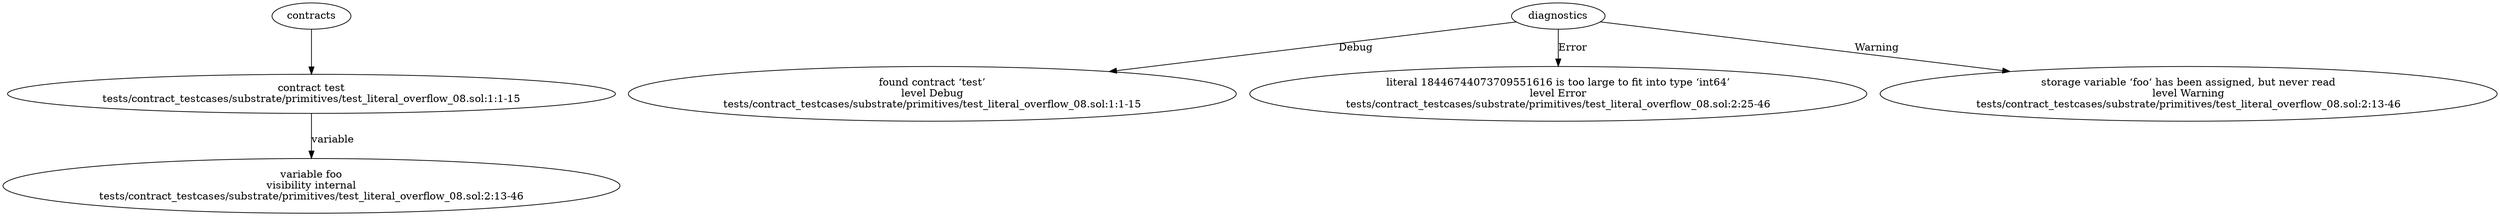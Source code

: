 strict digraph "tests/contract_testcases/substrate/primitives/test_literal_overflow_08.sol" {
	contract [label="contract test\ntests/contract_testcases/substrate/primitives/test_literal_overflow_08.sol:1:1-15"]
	var [label="variable foo\nvisibility internal\ntests/contract_testcases/substrate/primitives/test_literal_overflow_08.sol:2:13-46"]
	diagnostic [label="found contract ‘test’\nlevel Debug\ntests/contract_testcases/substrate/primitives/test_literal_overflow_08.sol:1:1-15"]
	diagnostic_6 [label="literal 18446744073709551616 is too large to fit into type ‘int64’\nlevel Error\ntests/contract_testcases/substrate/primitives/test_literal_overflow_08.sol:2:25-46"]
	diagnostic_7 [label="storage variable ‘foo‘ has been assigned, but never read\nlevel Warning\ntests/contract_testcases/substrate/primitives/test_literal_overflow_08.sol:2:13-46"]
	contracts -> contract
	contract -> var [label="variable"]
	diagnostics -> diagnostic [label="Debug"]
	diagnostics -> diagnostic_6 [label="Error"]
	diagnostics -> diagnostic_7 [label="Warning"]
}
